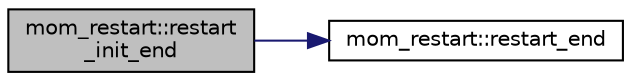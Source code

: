 digraph "mom_restart::restart_init_end"
{
 // INTERACTIVE_SVG=YES
 // LATEX_PDF_SIZE
  edge [fontname="Helvetica",fontsize="10",labelfontname="Helvetica",labelfontsize="10"];
  node [fontname="Helvetica",fontsize="10",shape=record];
  rankdir="LR";
  Node1 [label="mom_restart::restart\l_init_end",height=0.2,width=0.4,color="black", fillcolor="grey75", style="filled", fontcolor="black",tooltip="Indicate that all variables have now been registered."];
  Node1 -> Node2 [color="midnightblue",fontsize="10",style="solid",fontname="Helvetica"];
  Node2 [label="mom_restart::restart_end",height=0.2,width=0.4,color="black", fillcolor="white", style="filled",URL="$namespacemom__restart.html#ab1ebc8fc62c81dd175b09d376ca2a564",tooltip="Deallocate memory associated with a MOM_restart_CS variable."];
}
